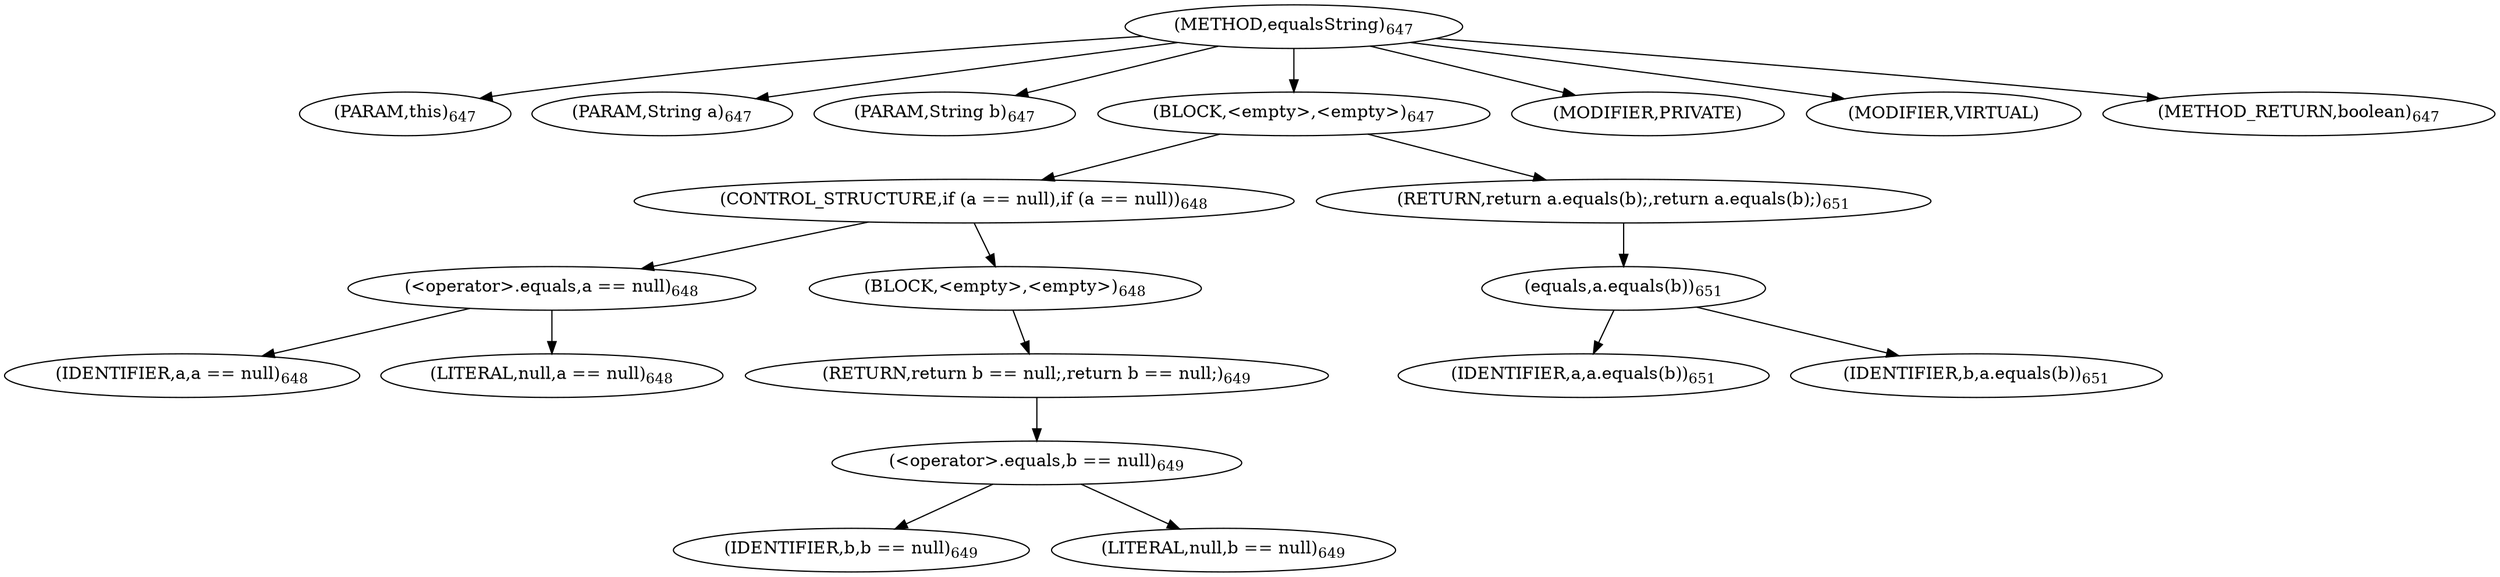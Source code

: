 digraph "equalsString" {  
"1251" [label = <(METHOD,equalsString)<SUB>647</SUB>> ]
"1252" [label = <(PARAM,this)<SUB>647</SUB>> ]
"1253" [label = <(PARAM,String a)<SUB>647</SUB>> ]
"1254" [label = <(PARAM,String b)<SUB>647</SUB>> ]
"1255" [label = <(BLOCK,&lt;empty&gt;,&lt;empty&gt;)<SUB>647</SUB>> ]
"1256" [label = <(CONTROL_STRUCTURE,if (a == null),if (a == null))<SUB>648</SUB>> ]
"1257" [label = <(&lt;operator&gt;.equals,a == null)<SUB>648</SUB>> ]
"1258" [label = <(IDENTIFIER,a,a == null)<SUB>648</SUB>> ]
"1259" [label = <(LITERAL,null,a == null)<SUB>648</SUB>> ]
"1260" [label = <(BLOCK,&lt;empty&gt;,&lt;empty&gt;)<SUB>648</SUB>> ]
"1261" [label = <(RETURN,return b == null;,return b == null;)<SUB>649</SUB>> ]
"1262" [label = <(&lt;operator&gt;.equals,b == null)<SUB>649</SUB>> ]
"1263" [label = <(IDENTIFIER,b,b == null)<SUB>649</SUB>> ]
"1264" [label = <(LITERAL,null,b == null)<SUB>649</SUB>> ]
"1265" [label = <(RETURN,return a.equals(b);,return a.equals(b);)<SUB>651</SUB>> ]
"1266" [label = <(equals,a.equals(b))<SUB>651</SUB>> ]
"1267" [label = <(IDENTIFIER,a,a.equals(b))<SUB>651</SUB>> ]
"1268" [label = <(IDENTIFIER,b,a.equals(b))<SUB>651</SUB>> ]
"1269" [label = <(MODIFIER,PRIVATE)> ]
"1270" [label = <(MODIFIER,VIRTUAL)> ]
"1271" [label = <(METHOD_RETURN,boolean)<SUB>647</SUB>> ]
  "1251" -> "1252" 
  "1251" -> "1253" 
  "1251" -> "1254" 
  "1251" -> "1255" 
  "1251" -> "1269" 
  "1251" -> "1270" 
  "1251" -> "1271" 
  "1255" -> "1256" 
  "1255" -> "1265" 
  "1256" -> "1257" 
  "1256" -> "1260" 
  "1257" -> "1258" 
  "1257" -> "1259" 
  "1260" -> "1261" 
  "1261" -> "1262" 
  "1262" -> "1263" 
  "1262" -> "1264" 
  "1265" -> "1266" 
  "1266" -> "1267" 
  "1266" -> "1268" 
}

